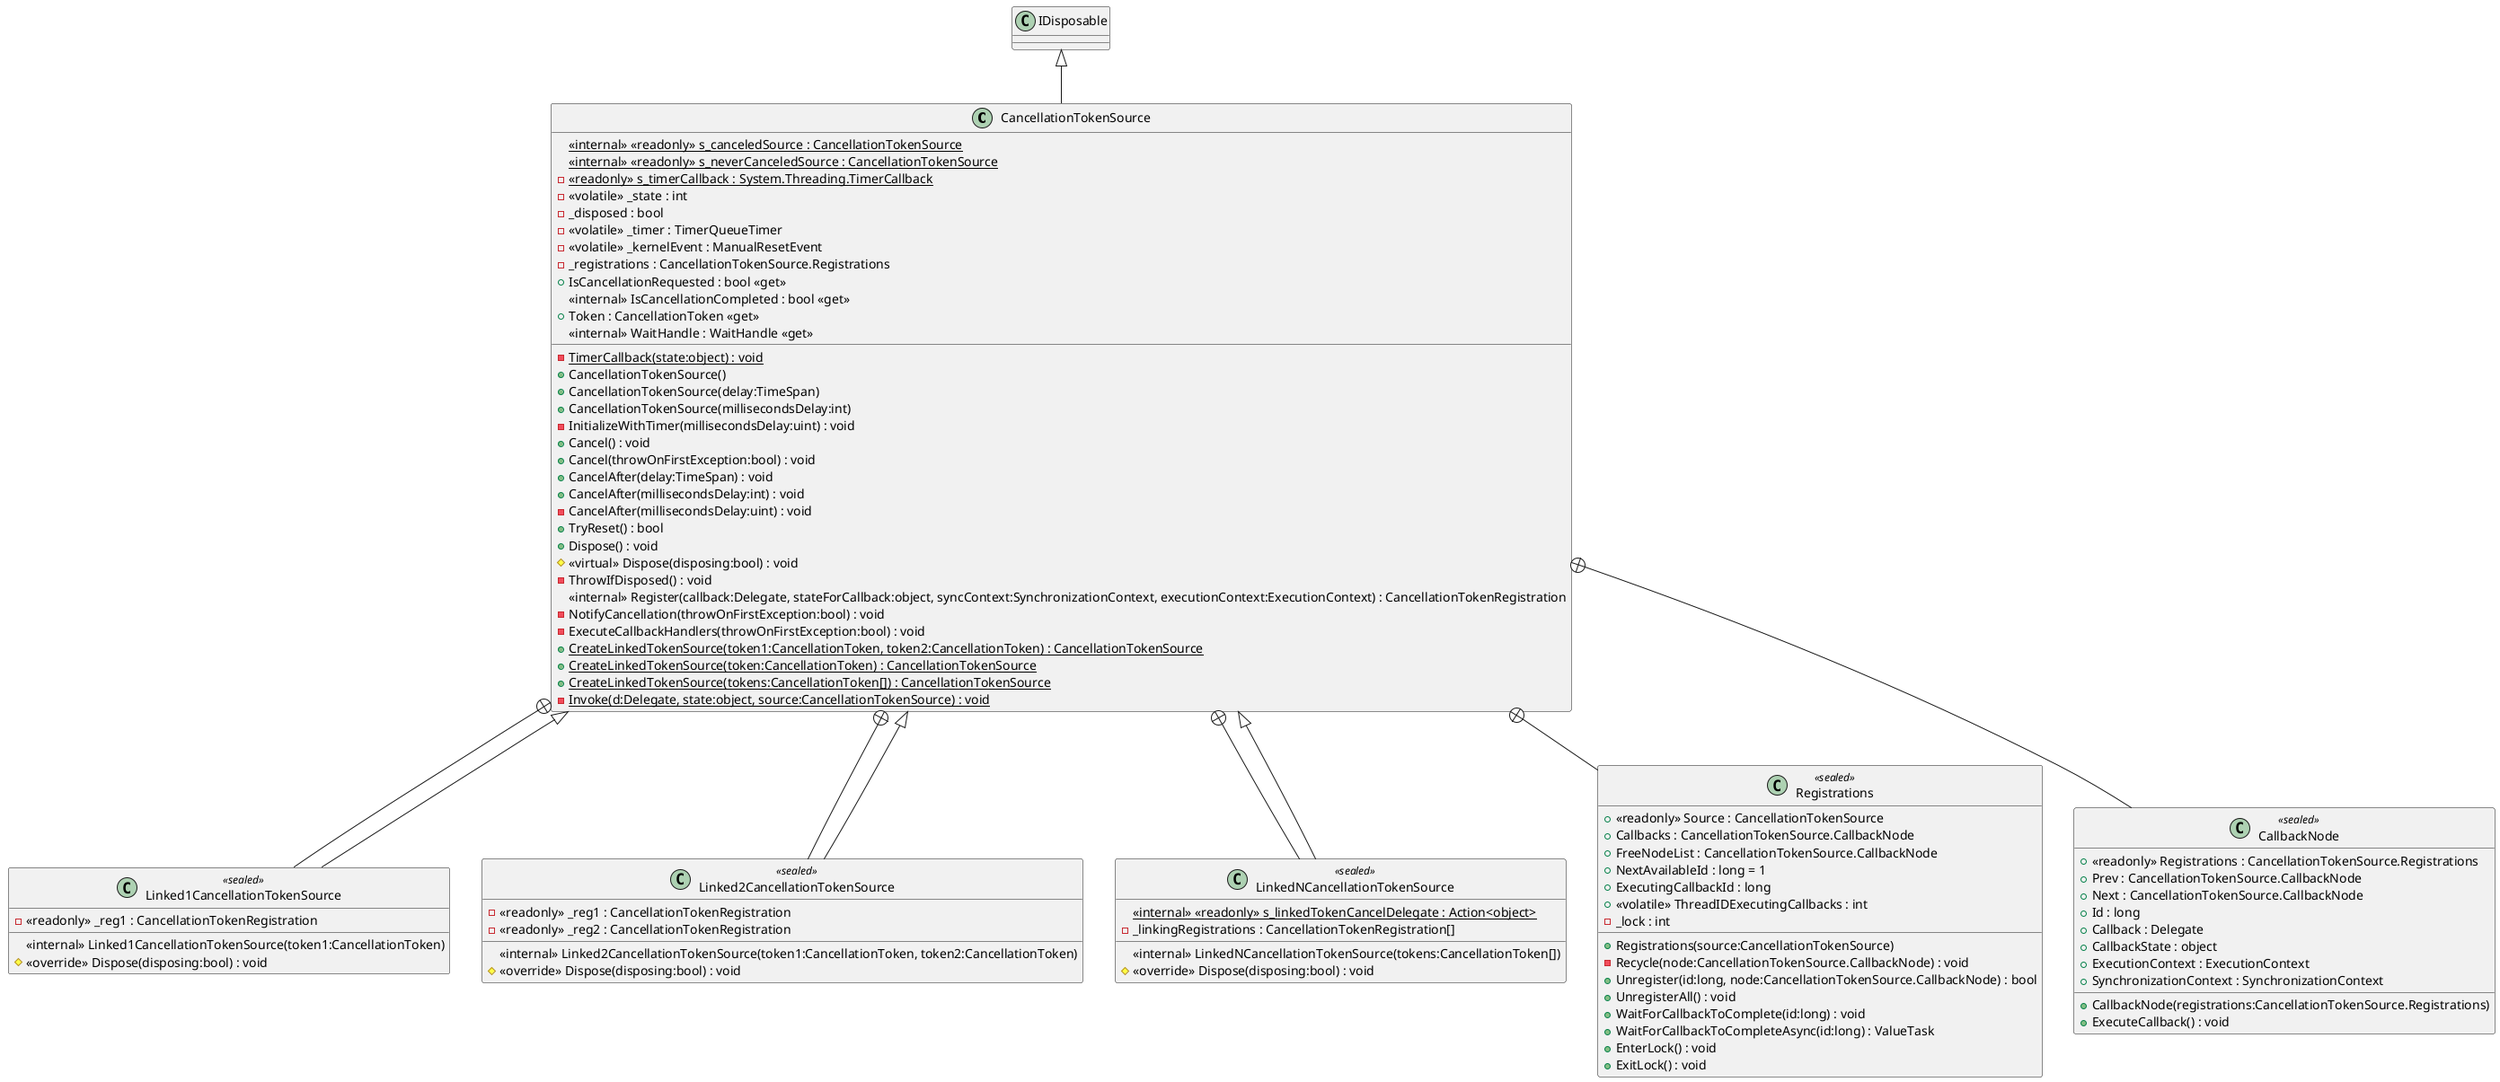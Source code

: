 @startuml
class CancellationTokenSource {
    <<internal>> {static} <<readonly>> s_canceledSource : CancellationTokenSource
    <<internal>> {static} <<readonly>> s_neverCanceledSource : CancellationTokenSource
    - {static} <<readonly>> s_timerCallback : System.Threading.TimerCallback
    - <<volatile>> _state : int
    - _disposed : bool
    - <<volatile>> _timer : TimerQueueTimer
    - <<volatile>> _kernelEvent : ManualResetEvent
    - _registrations : CancellationTokenSource.Registrations
    - {static} TimerCallback(state:object) : void
    + IsCancellationRequested : bool <<get>>
    <<internal>> IsCancellationCompleted : bool <<get>>
    + Token : CancellationToken <<get>>
    <<internal>> WaitHandle : WaitHandle <<get>>
    + CancellationTokenSource()
    + CancellationTokenSource(delay:TimeSpan)
    + CancellationTokenSource(millisecondsDelay:int)
    - InitializeWithTimer(millisecondsDelay:uint) : void
    + Cancel() : void
    + Cancel(throwOnFirstException:bool) : void
    + CancelAfter(delay:TimeSpan) : void
    + CancelAfter(millisecondsDelay:int) : void
    - CancelAfter(millisecondsDelay:uint) : void
    + TryReset() : bool
    + Dispose() : void
    # <<virtual>> Dispose(disposing:bool) : void
    - ThrowIfDisposed() : void
    <<internal>> Register(callback:Delegate, stateForCallback:object, syncContext:SynchronizationContext, executionContext:ExecutionContext) : CancellationTokenRegistration
    - NotifyCancellation(throwOnFirstException:bool) : void
    - ExecuteCallbackHandlers(throwOnFirstException:bool) : void
    + {static} CreateLinkedTokenSource(token1:CancellationToken, token2:CancellationToken) : CancellationTokenSource
    + {static} CreateLinkedTokenSource(token:CancellationToken) : CancellationTokenSource
    + {static} CreateLinkedTokenSource(tokens:CancellationToken[]) : CancellationTokenSource
    - {static} Invoke(d:Delegate, state:object, source:CancellationTokenSource) : void
}
class Linked1CancellationTokenSource <<sealed>> {
    - <<readonly>> _reg1 : CancellationTokenRegistration
    <<internal>> Linked1CancellationTokenSource(token1:CancellationToken)
    # <<override>> Dispose(disposing:bool) : void
}
class Linked2CancellationTokenSource <<sealed>> {
    - <<readonly>> _reg1 : CancellationTokenRegistration
    - <<readonly>> _reg2 : CancellationTokenRegistration
    <<internal>> Linked2CancellationTokenSource(token1:CancellationToken, token2:CancellationToken)
    # <<override>> Dispose(disposing:bool) : void
}
class LinkedNCancellationTokenSource <<sealed>> {
    <<internal>> {static} <<readonly>> s_linkedTokenCancelDelegate : Action<object>
    - _linkingRegistrations : CancellationTokenRegistration[]
    <<internal>> LinkedNCancellationTokenSource(tokens:CancellationToken[])
    # <<override>> Dispose(disposing:bool) : void
}
class Registrations <<sealed>> {
    + <<readonly>> Source : CancellationTokenSource
    + Callbacks : CancellationTokenSource.CallbackNode
    + FreeNodeList : CancellationTokenSource.CallbackNode
    + NextAvailableId : long = 1
    + ExecutingCallbackId : long
    + <<volatile>> ThreadIDExecutingCallbacks : int
    - _lock : int
    + Registrations(source:CancellationTokenSource)
    - Recycle(node:CancellationTokenSource.CallbackNode) : void
    + Unregister(id:long, node:CancellationTokenSource.CallbackNode) : bool
    + UnregisterAll() : void
    + WaitForCallbackToComplete(id:long) : void
    + WaitForCallbackToCompleteAsync(id:long) : ValueTask
    + EnterLock() : void
    + ExitLock() : void
}
class CallbackNode <<sealed>> {
    + <<readonly>> Registrations : CancellationTokenSource.Registrations
    + Prev : CancellationTokenSource.CallbackNode
    + Next : CancellationTokenSource.CallbackNode
    + Id : long
    + Callback : Delegate
    + CallbackState : object
    + ExecutionContext : ExecutionContext
    + SynchronizationContext : SynchronizationContext
    + CallbackNode(registrations:CancellationTokenSource.Registrations)
    + ExecuteCallback() : void
}
IDisposable <|-- CancellationTokenSource
CancellationTokenSource +-- Linked1CancellationTokenSource
CancellationTokenSource <|-- Linked1CancellationTokenSource
CancellationTokenSource +-- Linked2CancellationTokenSource
CancellationTokenSource <|-- Linked2CancellationTokenSource
CancellationTokenSource +-- LinkedNCancellationTokenSource
CancellationTokenSource <|-- LinkedNCancellationTokenSource
CancellationTokenSource +-- Registrations
CancellationTokenSource +-- CallbackNode
@enduml
